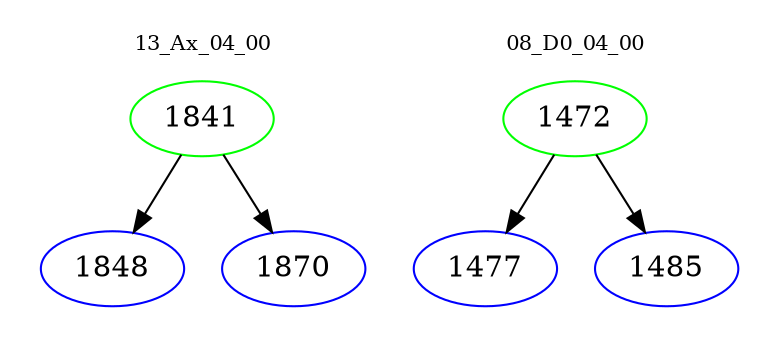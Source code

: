 digraph{
subgraph cluster_0 {
color = white
label = "13_Ax_04_00";
fontsize=10;
T0_1841 [label="1841", color="green"]
T0_1841 -> T0_1848 [color="black"]
T0_1848 [label="1848", color="blue"]
T0_1841 -> T0_1870 [color="black"]
T0_1870 [label="1870", color="blue"]
}
subgraph cluster_1 {
color = white
label = "08_D0_04_00";
fontsize=10;
T1_1472 [label="1472", color="green"]
T1_1472 -> T1_1477 [color="black"]
T1_1477 [label="1477", color="blue"]
T1_1472 -> T1_1485 [color="black"]
T1_1485 [label="1485", color="blue"]
}
}
